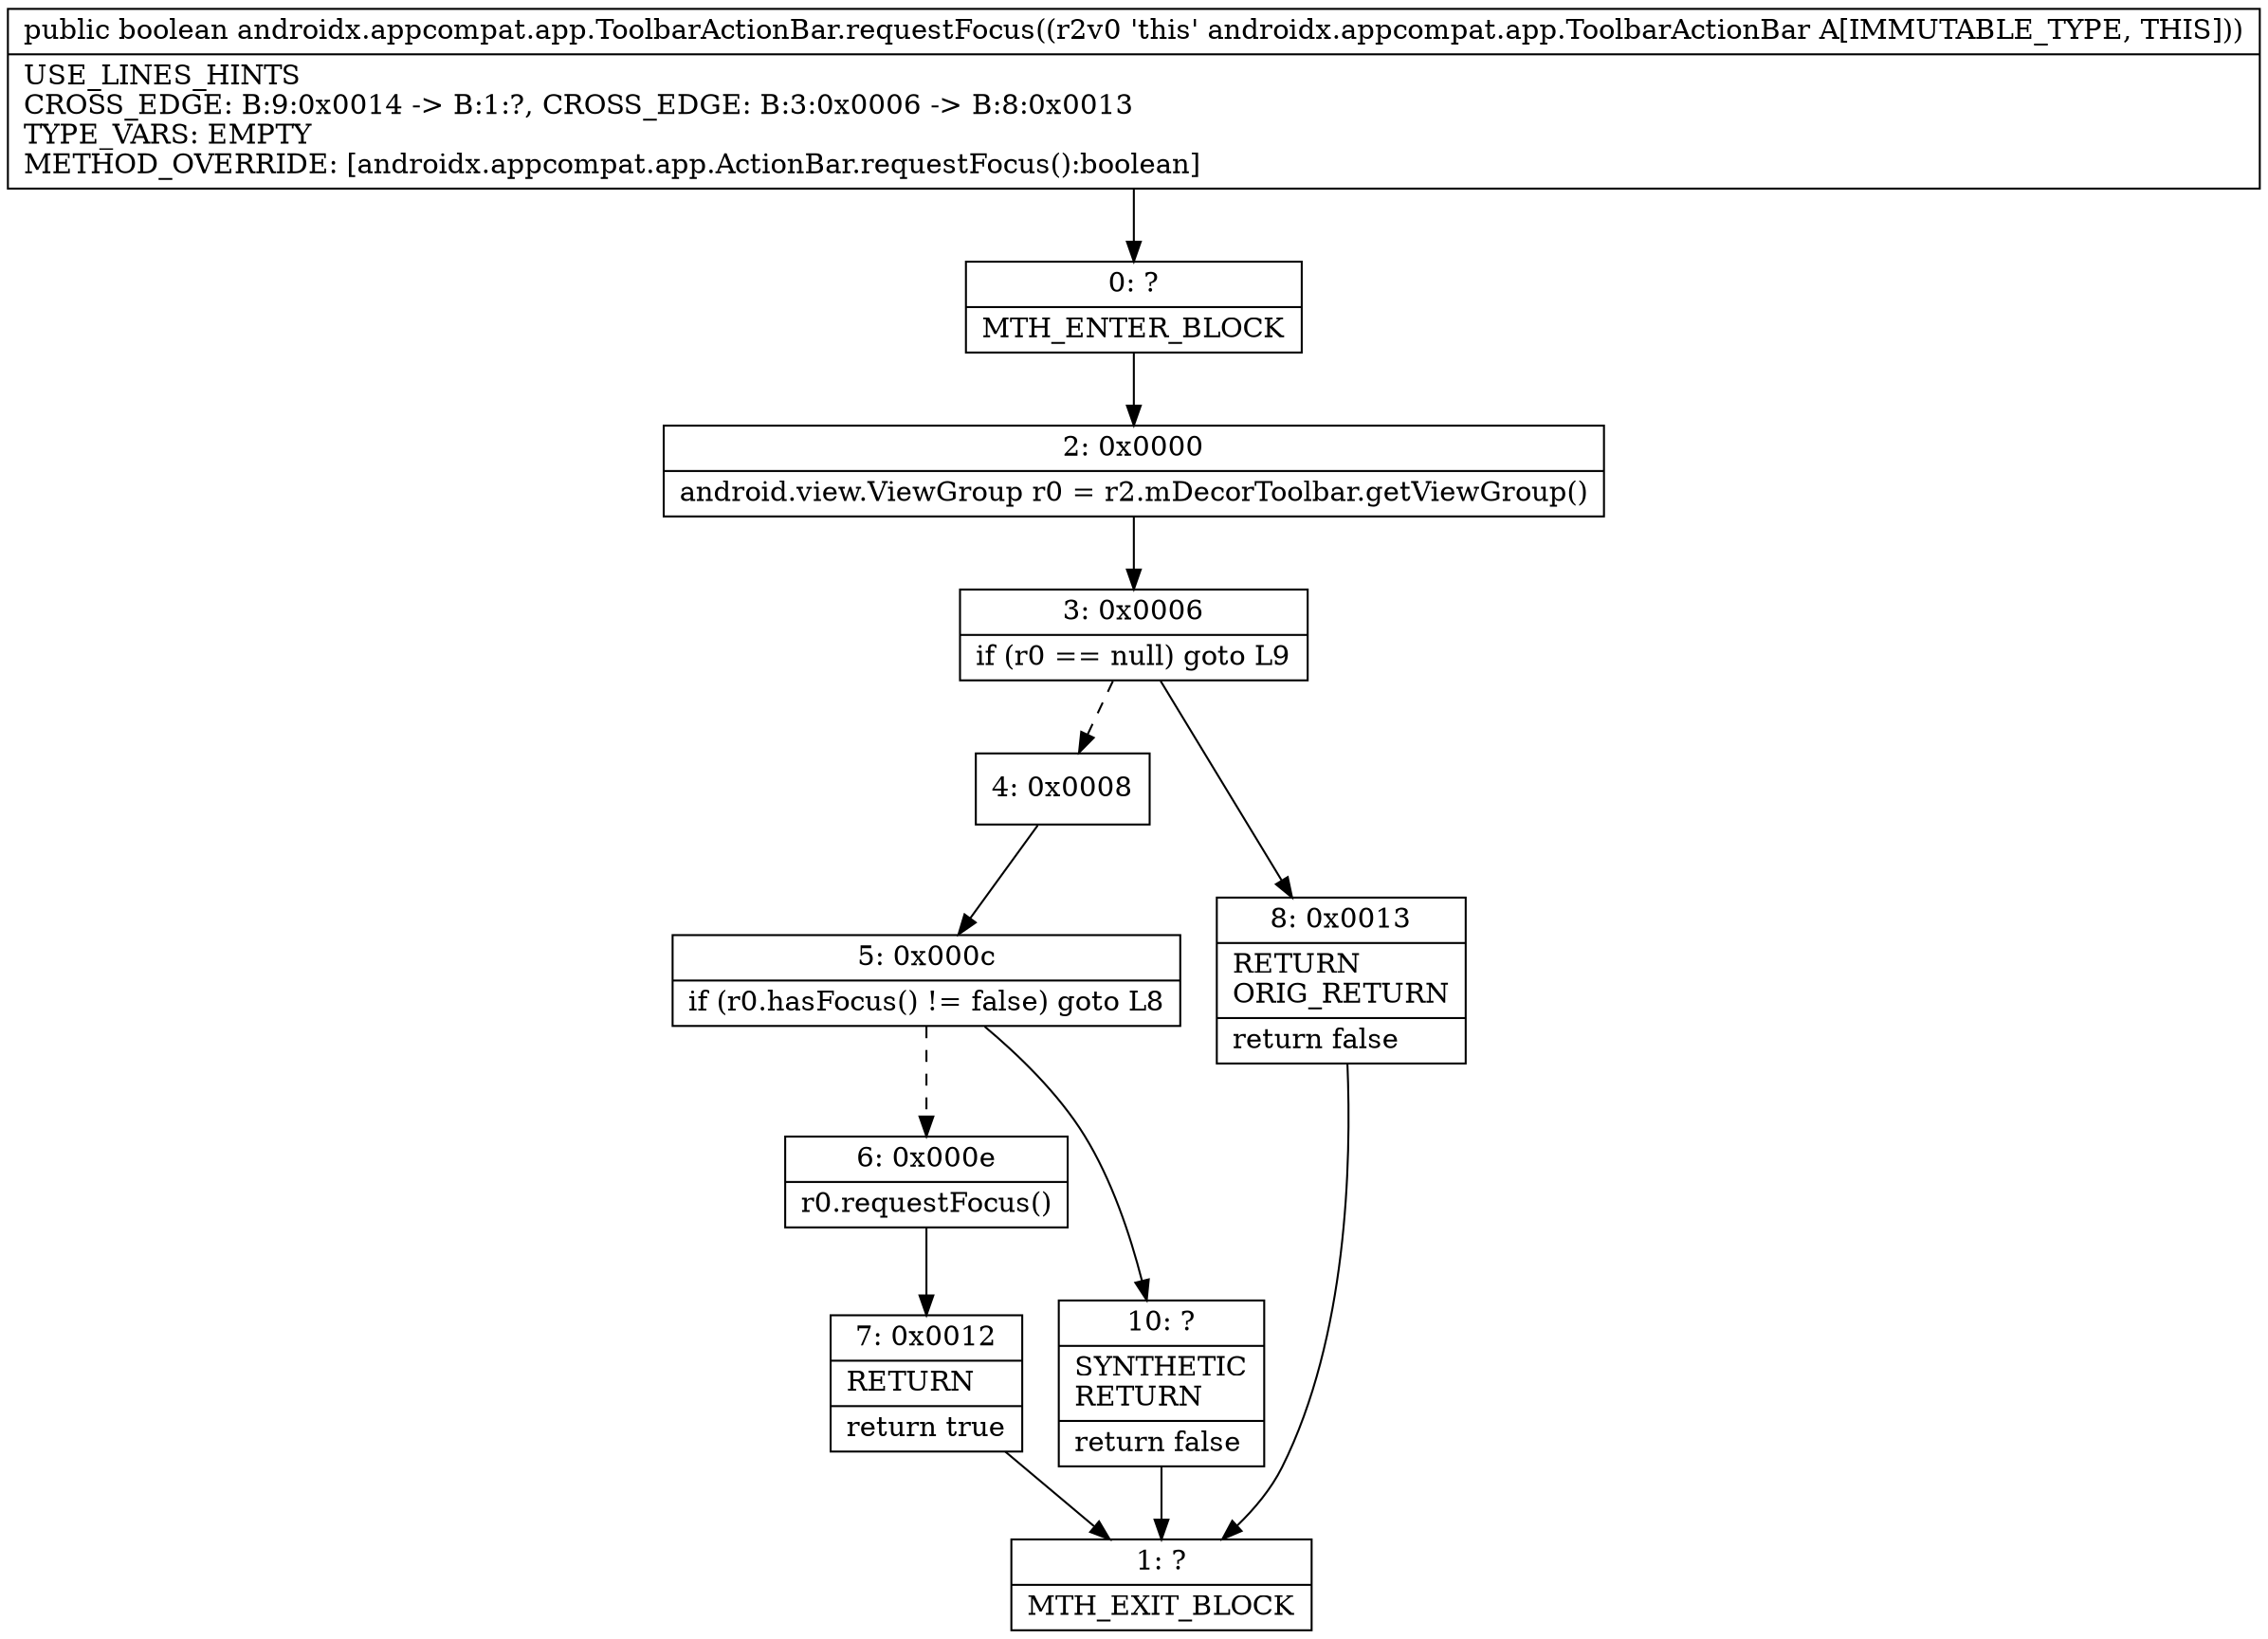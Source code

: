 digraph "CFG forandroidx.appcompat.app.ToolbarActionBar.requestFocus()Z" {
Node_0 [shape=record,label="{0\:\ ?|MTH_ENTER_BLOCK\l}"];
Node_2 [shape=record,label="{2\:\ 0x0000|android.view.ViewGroup r0 = r2.mDecorToolbar.getViewGroup()\l}"];
Node_3 [shape=record,label="{3\:\ 0x0006|if (r0 == null) goto L9\l}"];
Node_4 [shape=record,label="{4\:\ 0x0008}"];
Node_5 [shape=record,label="{5\:\ 0x000c|if (r0.hasFocus() != false) goto L8\l}"];
Node_6 [shape=record,label="{6\:\ 0x000e|r0.requestFocus()\l}"];
Node_7 [shape=record,label="{7\:\ 0x0012|RETURN\l|return true\l}"];
Node_1 [shape=record,label="{1\:\ ?|MTH_EXIT_BLOCK\l}"];
Node_10 [shape=record,label="{10\:\ ?|SYNTHETIC\lRETURN\l|return false\l}"];
Node_8 [shape=record,label="{8\:\ 0x0013|RETURN\lORIG_RETURN\l|return false\l}"];
MethodNode[shape=record,label="{public boolean androidx.appcompat.app.ToolbarActionBar.requestFocus((r2v0 'this' androidx.appcompat.app.ToolbarActionBar A[IMMUTABLE_TYPE, THIS]))  | USE_LINES_HINTS\lCROSS_EDGE: B:9:0x0014 \-\> B:1:?, CROSS_EDGE: B:3:0x0006 \-\> B:8:0x0013\lTYPE_VARS: EMPTY\lMETHOD_OVERRIDE: [androidx.appcompat.app.ActionBar.requestFocus():boolean]\l}"];
MethodNode -> Node_0;Node_0 -> Node_2;
Node_2 -> Node_3;
Node_3 -> Node_4[style=dashed];
Node_3 -> Node_8;
Node_4 -> Node_5;
Node_5 -> Node_6[style=dashed];
Node_5 -> Node_10;
Node_6 -> Node_7;
Node_7 -> Node_1;
Node_10 -> Node_1;
Node_8 -> Node_1;
}

